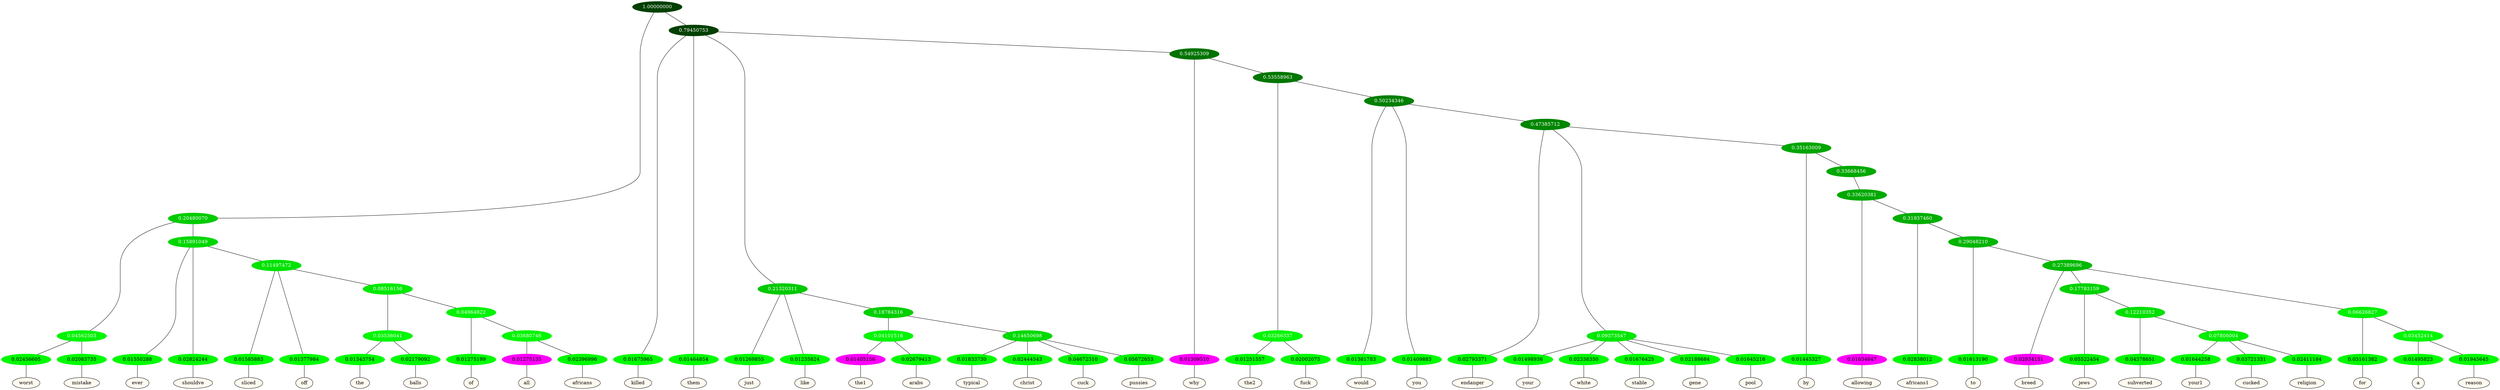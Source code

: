 graph {
	node [format=png height=0.15 nodesep=0.001 ordering=out overlap=prism overlap_scaling=0.01 ranksep=0.001 ratio=0.2 style=filled width=0.15]
	{
		rank=same
		a_w_9 [label=worst color=black fillcolor=floralwhite style="filled,solid"]
		a_w_10 [label=mistake color=black fillcolor=floralwhite style="filled,solid"]
		a_w_11 [label=ever color=black fillcolor=floralwhite style="filled,solid"]
		a_w_12 [label=shouldve color=black fillcolor=floralwhite style="filled,solid"]
		a_w_19 [label=sliced color=black fillcolor=floralwhite style="filled,solid"]
		a_w_20 [label=off color=black fillcolor=floralwhite style="filled,solid"]
		a_w_39 [label=the color=black fillcolor=floralwhite style="filled,solid"]
		a_w_40 [label=balls color=black fillcolor=floralwhite style="filled,solid"]
		a_w_41 [label=of color=black fillcolor=floralwhite style="filled,solid"]
		a_w_46 [label=all color=black fillcolor=floralwhite style="filled,solid"]
		a_w_47 [label=africans color=black fillcolor=floralwhite style="filled,solid"]
		a_w_5 [label=killed color=black fillcolor=floralwhite style="filled,solid"]
		a_w_6 [label=them color=black fillcolor=floralwhite style="filled,solid"]
		a_w_14 [label=just color=black fillcolor=floralwhite style="filled,solid"]
		a_w_15 [label=like color=black fillcolor=floralwhite style="filled,solid"]
		a_w_28 [label=the1 color=black fillcolor=floralwhite style="filled,solid"]
		a_w_29 [label=arabs color=black fillcolor=floralwhite style="filled,solid"]
		a_w_30 [label=typical color=black fillcolor=floralwhite style="filled,solid"]
		a_w_31 [label=christ color=black fillcolor=floralwhite style="filled,solid"]
		a_w_32 [label=cuck color=black fillcolor=floralwhite style="filled,solid"]
		a_w_33 [label=pussies color=black fillcolor=floralwhite style="filled,solid"]
		a_w_17 [label=why color=black fillcolor=floralwhite style="filled,solid"]
		a_w_34 [label=the2 color=black fillcolor=floralwhite style="filled,solid"]
		a_w_35 [label=fuck color=black fillcolor=floralwhite style="filled,solid"]
		a_w_36 [label=would color=black fillcolor=floralwhite style="filled,solid"]
		a_w_37 [label=you color=black fillcolor=floralwhite style="filled,solid"]
		a_w_43 [label=endanger color=black fillcolor=floralwhite style="filled,solid"]
		a_w_48 [label=your color=black fillcolor=floralwhite style="filled,solid"]
		a_w_49 [label=white color=black fillcolor=floralwhite style="filled,solid"]
		a_w_50 [label=stable color=black fillcolor=floralwhite style="filled,solid"]
		a_w_51 [label=gene color=black fillcolor=floralwhite style="filled,solid"]
		a_w_52 [label=pool color=black fillcolor=floralwhite style="filled,solid"]
		a_w_53 [label=by color=black fillcolor=floralwhite style="filled,solid"]
		a_w_56 [label=allowing color=black fillcolor=floralwhite style="filled,solid"]
		a_w_58 [label=africans1 color=black fillcolor=floralwhite style="filled,solid"]
		a_w_60 [label=to color=black fillcolor=floralwhite style="filled,solid"]
		a_w_62 [label=breed color=black fillcolor=floralwhite style="filled,solid"]
		a_w_65 [label=jews color=black fillcolor=floralwhite style="filled,solid"]
		a_w_69 [label=subverted color=black fillcolor=floralwhite style="filled,solid"]
		a_w_73 [label=your1 color=black fillcolor=floralwhite style="filled,solid"]
		a_w_74 [label=cucked color=black fillcolor=floralwhite style="filled,solid"]
		a_w_75 [label=religion color=black fillcolor=floralwhite style="filled,solid"]
		a_w_67 [label=for color=black fillcolor=floralwhite style="filled,solid"]
		a_w_71 [label=a color=black fillcolor=floralwhite style="filled,solid"]
		a_w_72 [label=reason color=black fillcolor=floralwhite style="filled,solid"]
	}
	a_n_9 -- a_w_9
	a_n_10 -- a_w_10
	a_n_11 -- a_w_11
	a_n_12 -- a_w_12
	a_n_19 -- a_w_19
	a_n_20 -- a_w_20
	a_n_39 -- a_w_39
	a_n_40 -- a_w_40
	a_n_41 -- a_w_41
	a_n_46 -- a_w_46
	a_n_47 -- a_w_47
	a_n_5 -- a_w_5
	a_n_6 -- a_w_6
	a_n_14 -- a_w_14
	a_n_15 -- a_w_15
	a_n_28 -- a_w_28
	a_n_29 -- a_w_29
	a_n_30 -- a_w_30
	a_n_31 -- a_w_31
	a_n_32 -- a_w_32
	a_n_33 -- a_w_33
	a_n_17 -- a_w_17
	a_n_34 -- a_w_34
	a_n_35 -- a_w_35
	a_n_36 -- a_w_36
	a_n_37 -- a_w_37
	a_n_43 -- a_w_43
	a_n_48 -- a_w_48
	a_n_49 -- a_w_49
	a_n_50 -- a_w_50
	a_n_51 -- a_w_51
	a_n_52 -- a_w_52
	a_n_53 -- a_w_53
	a_n_56 -- a_w_56
	a_n_58 -- a_w_58
	a_n_60 -- a_w_60
	a_n_62 -- a_w_62
	a_n_65 -- a_w_65
	a_n_69 -- a_w_69
	a_n_73 -- a_w_73
	a_n_74 -- a_w_74
	a_n_75 -- a_w_75
	a_n_67 -- a_w_67
	a_n_71 -- a_w_71
	a_n_72 -- a_w_72
	{
		rank=same
		a_n_9 [label=0.02456605 color="0.334 1.000 0.975" fontcolor=black]
		a_n_10 [label=0.02083735 color="0.334 1.000 0.979" fontcolor=black]
		a_n_11 [label=0.01550288 color="0.334 1.000 0.984" fontcolor=black]
		a_n_12 [label=0.02824244 color="0.334 1.000 0.972" fontcolor=black]
		a_n_19 [label=0.01585883 color="0.334 1.000 0.984" fontcolor=black]
		a_n_20 [label=0.01377984 color="0.334 1.000 0.986" fontcolor=black]
		a_n_39 [label=0.01343754 color="0.334 1.000 0.987" fontcolor=black]
		a_n_40 [label=0.02179092 color="0.334 1.000 0.978" fontcolor=black]
		a_n_41 [label=0.01275199 color="0.334 1.000 0.987" fontcolor=black]
		a_n_46 [label=0.01275135 color="0.835 1.000 0.987" fontcolor=black]
		a_n_47 [label=0.02396996 color="0.334 1.000 0.976" fontcolor=black]
		a_n_5 [label=0.01675965 color="0.334 1.000 0.983" fontcolor=black]
		a_n_6 [label=0.01464854 color="0.334 1.000 0.985" fontcolor=black]
		a_n_14 [label=0.01269855 color="0.334 1.000 0.987" fontcolor=black]
		a_n_15 [label=0.01235824 color="0.334 1.000 0.988" fontcolor=black]
		a_n_28 [label=0.01405156 color="0.835 1.000 0.986" fontcolor=black]
		a_n_29 [label=0.02679413 color="0.334 1.000 0.973" fontcolor=black]
		a_n_30 [label=0.01833730 color="0.334 1.000 0.982" fontcolor=black]
		a_n_31 [label=0.02444543 color="0.334 1.000 0.976" fontcolor=black]
		a_n_32 [label=0.04672310 color="0.334 1.000 0.953" fontcolor=black]
		a_n_33 [label=0.05672653 color="0.334 1.000 0.943" fontcolor=black]
		a_n_17 [label=0.01309510 color="0.835 1.000 0.987" fontcolor=black]
		a_n_34 [label=0.01251557 color="0.334 1.000 0.987" fontcolor=black]
		a_n_35 [label=0.02002075 color="0.334 1.000 0.980" fontcolor=black]
		a_n_36 [label=0.01381783 color="0.334 1.000 0.986" fontcolor=black]
		a_n_37 [label=0.01409883 color="0.334 1.000 0.986" fontcolor=black]
		a_n_43 [label=0.02793371 color="0.334 1.000 0.972" fontcolor=black]
		a_n_48 [label=0.01498936 color="0.334 1.000 0.985" fontcolor=black]
		a_n_49 [label=0.02338350 color="0.334 1.000 0.977" fontcolor=black]
		a_n_50 [label=0.01676425 color="0.334 1.000 0.983" fontcolor=black]
		a_n_51 [label=0.02188684 color="0.334 1.000 0.978" fontcolor=black]
		a_n_52 [label=0.01645216 color="0.334 1.000 0.984" fontcolor=black]
		a_n_53 [label=0.01445327 color="0.334 1.000 0.986" fontcolor=black]
		a_n_56 [label=0.01634847 color="0.835 1.000 0.984" fontcolor=black]
		a_n_58 [label=0.02838012 color="0.334 1.000 0.972" fontcolor=black]
		a_n_60 [label=0.01613190 color="0.334 1.000 0.984" fontcolor=black]
		a_n_62 [label=0.02934151 color="0.835 1.000 0.971" fontcolor=black]
		a_n_65 [label=0.05522454 color="0.334 1.000 0.945" fontcolor=black]
		a_n_69 [label=0.04378651 color="0.334 1.000 0.956" fontcolor=black]
		a_n_73 [label=0.01644258 color="0.334 1.000 0.984" fontcolor=black]
		a_n_74 [label=0.03721331 color="0.334 1.000 0.963" fontcolor=black]
		a_n_75 [label=0.02411184 color="0.334 1.000 0.976" fontcolor=black]
		a_n_67 [label=0.03161382 color="0.334 1.000 0.968" fontcolor=black]
		a_n_71 [label=0.01495823 color="0.334 1.000 0.985" fontcolor=black]
		a_n_72 [label=0.01945645 color="0.334 1.000 0.981" fontcolor=black]
	}
	a_n_0 [label=1.00000000 color="0.334 1.000 0.250" fontcolor=grey99]
	a_n_1 [label=0.20480070 color="0.334 1.000 0.795" fontcolor=grey99]
	a_n_0 -- a_n_1
	a_n_2 [label=0.79450753 color="0.334 1.000 0.250" fontcolor=grey99]
	a_n_0 -- a_n_2
	a_n_3 [label=0.04562503 color="0.334 1.000 0.954" fontcolor=grey99]
	a_n_1 -- a_n_3
	a_n_4 [label=0.15891049 color="0.334 1.000 0.841" fontcolor=grey99]
	a_n_1 -- a_n_4
	a_n_2 -- a_n_5
	a_n_2 -- a_n_6
	a_n_7 [label=0.21320311 color="0.334 1.000 0.787" fontcolor=grey99]
	a_n_2 -- a_n_7
	a_n_8 [label=0.54925309 color="0.334 1.000 0.451" fontcolor=grey99]
	a_n_2 -- a_n_8
	a_n_3 -- a_n_9
	a_n_3 -- a_n_10
	a_n_4 -- a_n_11
	a_n_4 -- a_n_12
	a_n_13 [label=0.11497472 color="0.334 1.000 0.885" fontcolor=grey99]
	a_n_4 -- a_n_13
	a_n_7 -- a_n_14
	a_n_7 -- a_n_15
	a_n_16 [label=0.18784316 color="0.334 1.000 0.812" fontcolor=grey99]
	a_n_7 -- a_n_16
	a_n_8 -- a_n_17
	a_n_18 [label=0.53558963 color="0.334 1.000 0.464" fontcolor=grey99]
	a_n_8 -- a_n_18
	a_n_13 -- a_n_19
	a_n_13 -- a_n_20
	a_n_21 [label=0.08516156 color="0.334 1.000 0.915" fontcolor=grey99]
	a_n_13 -- a_n_21
	a_n_22 [label=0.04101516 color="0.334 1.000 0.959" fontcolor=grey99]
	a_n_16 -- a_n_22
	a_n_23 [label=0.14650698 color="0.334 1.000 0.853" fontcolor=grey99]
	a_n_16 -- a_n_23
	a_n_24 [label=0.03266337 color="0.334 1.000 0.967" fontcolor=grey99]
	a_n_18 -- a_n_24
	a_n_25 [label=0.50234346 color="0.334 1.000 0.498" fontcolor=grey99]
	a_n_18 -- a_n_25
	a_n_26 [label=0.03536041 color="0.334 1.000 0.965" fontcolor=grey99]
	a_n_21 -- a_n_26
	a_n_27 [label=0.04964822 color="0.334 1.000 0.950" fontcolor=grey99]
	a_n_21 -- a_n_27
	a_n_22 -- a_n_28
	a_n_22 -- a_n_29
	a_n_23 -- a_n_30
	a_n_23 -- a_n_31
	a_n_23 -- a_n_32
	a_n_23 -- a_n_33
	a_n_24 -- a_n_34
	a_n_24 -- a_n_35
	a_n_25 -- a_n_36
	a_n_25 -- a_n_37
	a_n_38 [label=0.47385712 color="0.334 1.000 0.526" fontcolor=grey99]
	a_n_25 -- a_n_38
	a_n_26 -- a_n_39
	a_n_26 -- a_n_40
	a_n_27 -- a_n_41
	a_n_42 [label=0.03680746 color="0.334 1.000 0.963" fontcolor=grey99]
	a_n_27 -- a_n_42
	a_n_38 -- a_n_43
	a_n_44 [label=0.09373547 color="0.334 1.000 0.906" fontcolor=grey99]
	a_n_38 -- a_n_44
	a_n_45 [label=0.35163009 color="0.334 1.000 0.648" fontcolor=grey99]
	a_n_38 -- a_n_45
	a_n_42 -- a_n_46
	a_n_42 -- a_n_47
	a_n_44 -- a_n_48
	a_n_44 -- a_n_49
	a_n_44 -- a_n_50
	a_n_44 -- a_n_51
	a_n_44 -- a_n_52
	a_n_45 -- a_n_53
	a_n_54 [label=0.33668456 color="0.334 1.000 0.663" fontcolor=grey99]
	a_n_45 -- a_n_54
	a_n_55 [label=0.33620381 color="0.334 1.000 0.664" fontcolor=grey99]
	a_n_54 -- a_n_55
	a_n_55 -- a_n_56
	a_n_57 [label=0.31937460 color="0.334 1.000 0.681" fontcolor=grey99]
	a_n_55 -- a_n_57
	a_n_57 -- a_n_58
	a_n_59 [label=0.29048210 color="0.334 1.000 0.710" fontcolor=grey99]
	a_n_57 -- a_n_59
	a_n_59 -- a_n_60
	a_n_61 [label=0.27389696 color="0.334 1.000 0.726" fontcolor=grey99]
	a_n_59 -- a_n_61
	a_n_61 -- a_n_62
	a_n_63 [label=0.17783159 color="0.334 1.000 0.822" fontcolor=grey99]
	a_n_61 -- a_n_63
	a_n_64 [label=0.06626827 color="0.334 1.000 0.934" fontcolor=grey99]
	a_n_61 -- a_n_64
	a_n_63 -- a_n_65
	a_n_66 [label=0.12210352 color="0.334 1.000 0.878" fontcolor=grey99]
	a_n_63 -- a_n_66
	a_n_64 -- a_n_67
	a_n_68 [label=0.03452414 color="0.334 1.000 0.965" fontcolor=grey99]
	a_n_64 -- a_n_68
	a_n_66 -- a_n_69
	a_n_70 [label=0.07806004 color="0.334 1.000 0.922" fontcolor=grey99]
	a_n_66 -- a_n_70
	a_n_68 -- a_n_71
	a_n_68 -- a_n_72
	a_n_70 -- a_n_73
	a_n_70 -- a_n_74
	a_n_70 -- a_n_75
}
